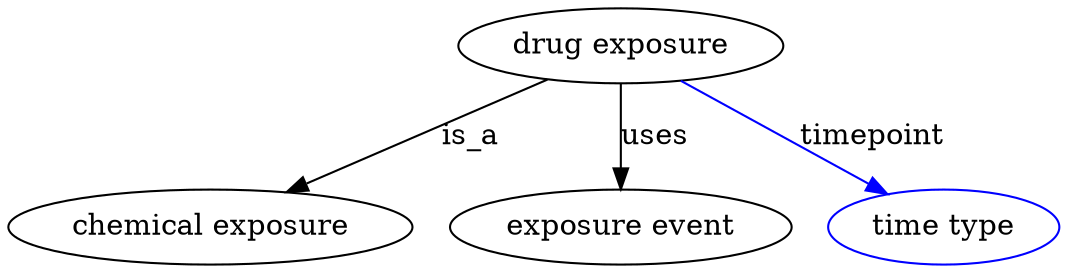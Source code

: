 digraph {
	graph [bb="0,0,504.09,123"];
	node [label="\N"];
	"drug exposure"	[height=0.5,
		label="drug exposure",
		pos="293.84,105",
		width=2.1665];
	"chemical exposure"	[height=0.5,
		pos="96.841,18",
		width=2.69];
	"drug exposure" -> "chemical exposure"	[label=is_a,
		lp="221.84,61.5",
		pos="e,133.42,34.785 258.62,88.804 226.35,74.88 178.37,54.176 143.03,38.93"];
	"exposure event"	[height=0.5,
		pos="293.84,18",
		width=2.2748];
	"drug exposure" -> "exposure event"	[label=uses,
		lp="310.34,61.5",
		pos="e,293.84,36.175 293.84,86.799 293.84,75.163 293.84,59.548 293.84,46.237"];
	timepoint	[color=blue,
		height=0.5,
		label="time type",
		pos="448.84,18",
		width=1.5346];
	"drug exposure" -> timepoint	[color=blue,
		label=timepoint,
		lp="415.84,61.5",
		pos="e,421.76,33.85 322.63,88.211 348.12,74.236 385.42,53.78 412.86,38.729",
		style=solid];
}
